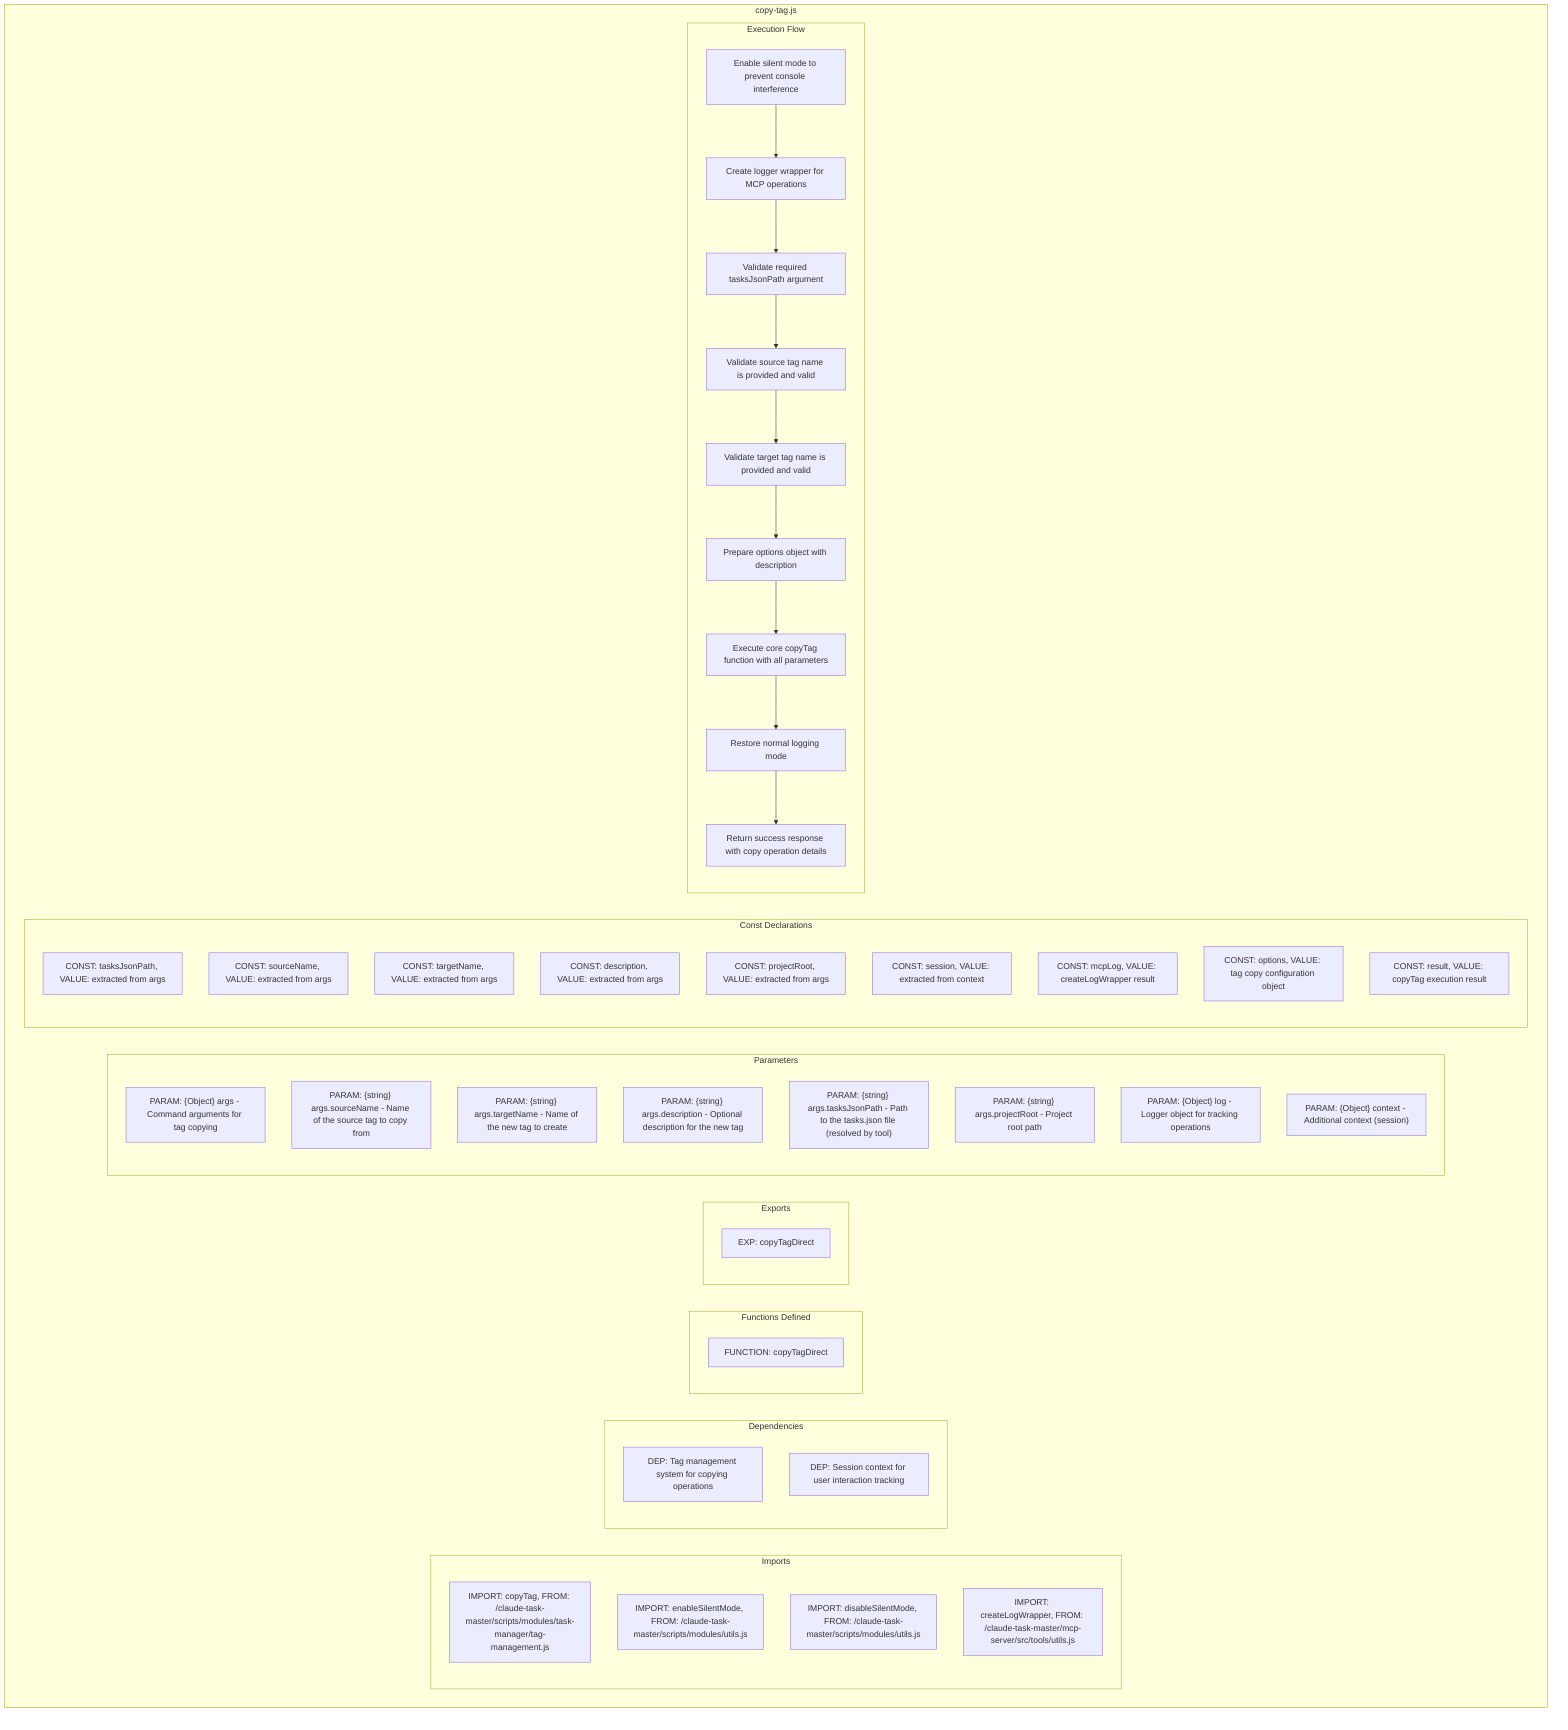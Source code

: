 flowchart TB
    subgraph Imports["Imports"]
        I1["IMPORT: copyTag, FROM: /claude-task-master/scripts/modules/task-manager/tag-management.js"]
        I2["IMPORT: enableSilentMode, FROM: /claude-task-master/scripts/modules/utils.js"]
        I3["IMPORT: disableSilentMode, FROM: /claude-task-master/scripts/modules/utils.js"]
        I4["IMPORT: createLogWrapper, FROM: /claude-task-master/mcp-server/src/tools/utils.js"]
    end
    
    subgraph Dependencies["Dependencies"]
        D1["DEP: Tag management system for copying operations"]
        D2["DEP: Session context for user interaction tracking"]
    end
    
    subgraph FunctionsDefined["Functions Defined"]
        FU1["FUNCTION: copyTagDirect"]
    end
    
    subgraph Exports["Exports"]
        E1["EXP: copyTagDirect"]
    end
    
    subgraph Parameters["Parameters"]
        P1["PARAM: {Object} args - Command arguments for tag copying"]
        P2["PARAM: {string} args.sourceName - Name of the source tag to copy from"]
        P3["PARAM: {string} args.targetName - Name of the new tag to create"]
        P4["PARAM: {string} args.description - Optional description for the new tag"]
        P5["PARAM: {string} args.tasksJsonPath - Path to the tasks.json file (resolved by tool)"]
        P6["PARAM: {string} args.projectRoot - Project root path"]
        P7["PARAM: {Object} log - Logger object for tracking operations"]
        P8["PARAM: {Object} context - Additional context (session)"]
    end
    
    subgraph Constants["Const Declarations"]
        C1["CONST: tasksJsonPath, VALUE: extracted from args"]
        C2["CONST: sourceName, VALUE: extracted from args"]
        C3["CONST: targetName, VALUE: extracted from args"]
        C4["CONST: description, VALUE: extracted from args"]
        C5["CONST: projectRoot, VALUE: extracted from args"]
        C6["CONST: session, VALUE: extracted from context"]
        C7["CONST: mcpLog, VALUE: createLogWrapper result"]
        C8["CONST: options, VALUE: tag copy configuration object"]
        C9["CONST: result, VALUE: copyTag execution result"]
    end
    
    subgraph ExecutionFlow["Execution Flow"]
        FL1["Enable silent mode to prevent console interference"]
        FL2["Create logger wrapper for MCP operations"]
        FL3["Validate required tasksJsonPath argument"]
        FL4["Validate source tag name is provided and valid"]
        FL5["Validate target tag name is provided and valid"]
        FL6["Prepare options object with description"]
        FL7["Execute core copyTag function with all parameters"]
        FL8["Restore normal logging mode"]
        FL9["Return success response with copy operation details"]
    end
    
    subgraph copyTag["copy-tag.js"]
        Imports
        Dependencies
        FunctionsDefined
        Exports
        Parameters
        Constants
        ExecutionFlow
    end
    
    FL1 --> FL2
    FL2 --> FL3
    FL3 --> FL4
    FL4 --> FL5
    FL5 --> FL6
    FL6 --> FL7
    FL7 --> FL8
    FL8 --> FL9